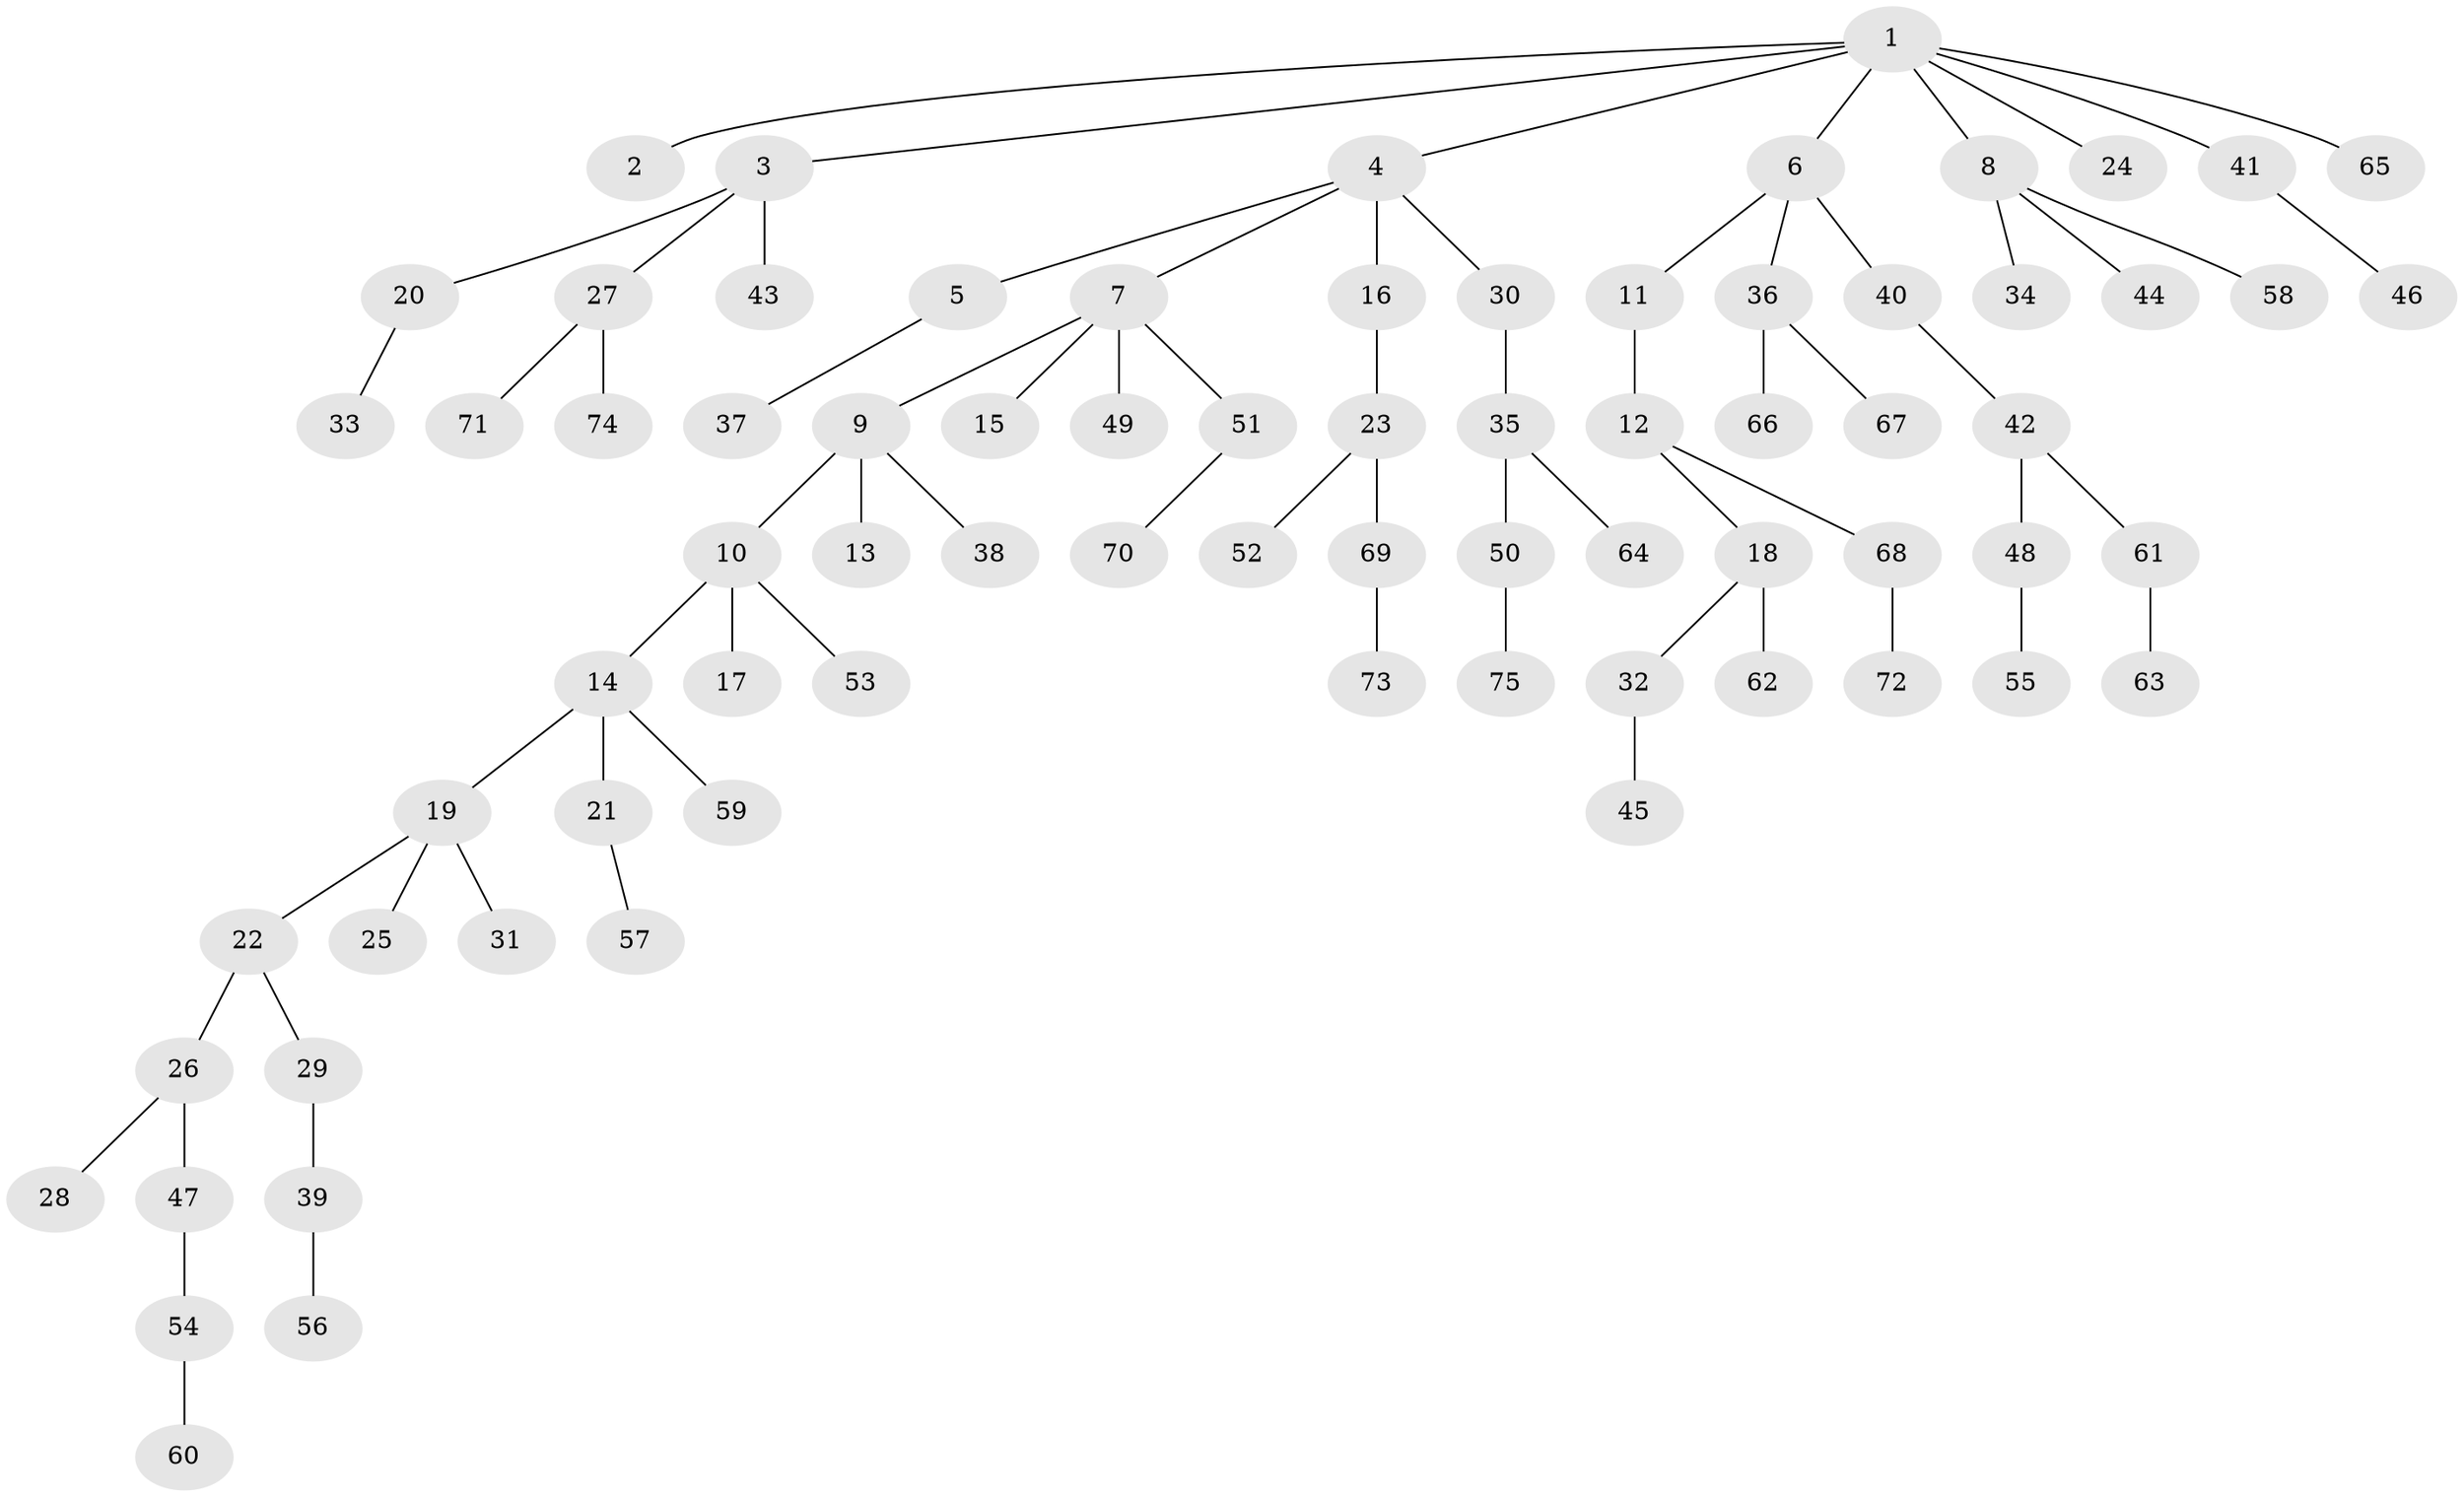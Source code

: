 // coarse degree distribution, {11: 0.0196078431372549, 1: 0.5882352941176471, 3: 0.19607843137254902, 4: 0.0392156862745098, 7: 0.0196078431372549, 2: 0.13725490196078433}
// Generated by graph-tools (version 1.1) at 2025/52/02/27/25 19:52:11]
// undirected, 75 vertices, 74 edges
graph export_dot {
graph [start="1"]
  node [color=gray90,style=filled];
  1;
  2;
  3;
  4;
  5;
  6;
  7;
  8;
  9;
  10;
  11;
  12;
  13;
  14;
  15;
  16;
  17;
  18;
  19;
  20;
  21;
  22;
  23;
  24;
  25;
  26;
  27;
  28;
  29;
  30;
  31;
  32;
  33;
  34;
  35;
  36;
  37;
  38;
  39;
  40;
  41;
  42;
  43;
  44;
  45;
  46;
  47;
  48;
  49;
  50;
  51;
  52;
  53;
  54;
  55;
  56;
  57;
  58;
  59;
  60;
  61;
  62;
  63;
  64;
  65;
  66;
  67;
  68;
  69;
  70;
  71;
  72;
  73;
  74;
  75;
  1 -- 2;
  1 -- 3;
  1 -- 4;
  1 -- 6;
  1 -- 8;
  1 -- 24;
  1 -- 41;
  1 -- 65;
  3 -- 20;
  3 -- 27;
  3 -- 43;
  4 -- 5;
  4 -- 7;
  4 -- 16;
  4 -- 30;
  5 -- 37;
  6 -- 11;
  6 -- 36;
  6 -- 40;
  7 -- 9;
  7 -- 15;
  7 -- 49;
  7 -- 51;
  8 -- 34;
  8 -- 44;
  8 -- 58;
  9 -- 10;
  9 -- 13;
  9 -- 38;
  10 -- 14;
  10 -- 17;
  10 -- 53;
  11 -- 12;
  12 -- 18;
  12 -- 68;
  14 -- 19;
  14 -- 21;
  14 -- 59;
  16 -- 23;
  18 -- 32;
  18 -- 62;
  19 -- 22;
  19 -- 25;
  19 -- 31;
  20 -- 33;
  21 -- 57;
  22 -- 26;
  22 -- 29;
  23 -- 52;
  23 -- 69;
  26 -- 28;
  26 -- 47;
  27 -- 71;
  27 -- 74;
  29 -- 39;
  30 -- 35;
  32 -- 45;
  35 -- 50;
  35 -- 64;
  36 -- 66;
  36 -- 67;
  39 -- 56;
  40 -- 42;
  41 -- 46;
  42 -- 48;
  42 -- 61;
  47 -- 54;
  48 -- 55;
  50 -- 75;
  51 -- 70;
  54 -- 60;
  61 -- 63;
  68 -- 72;
  69 -- 73;
}
